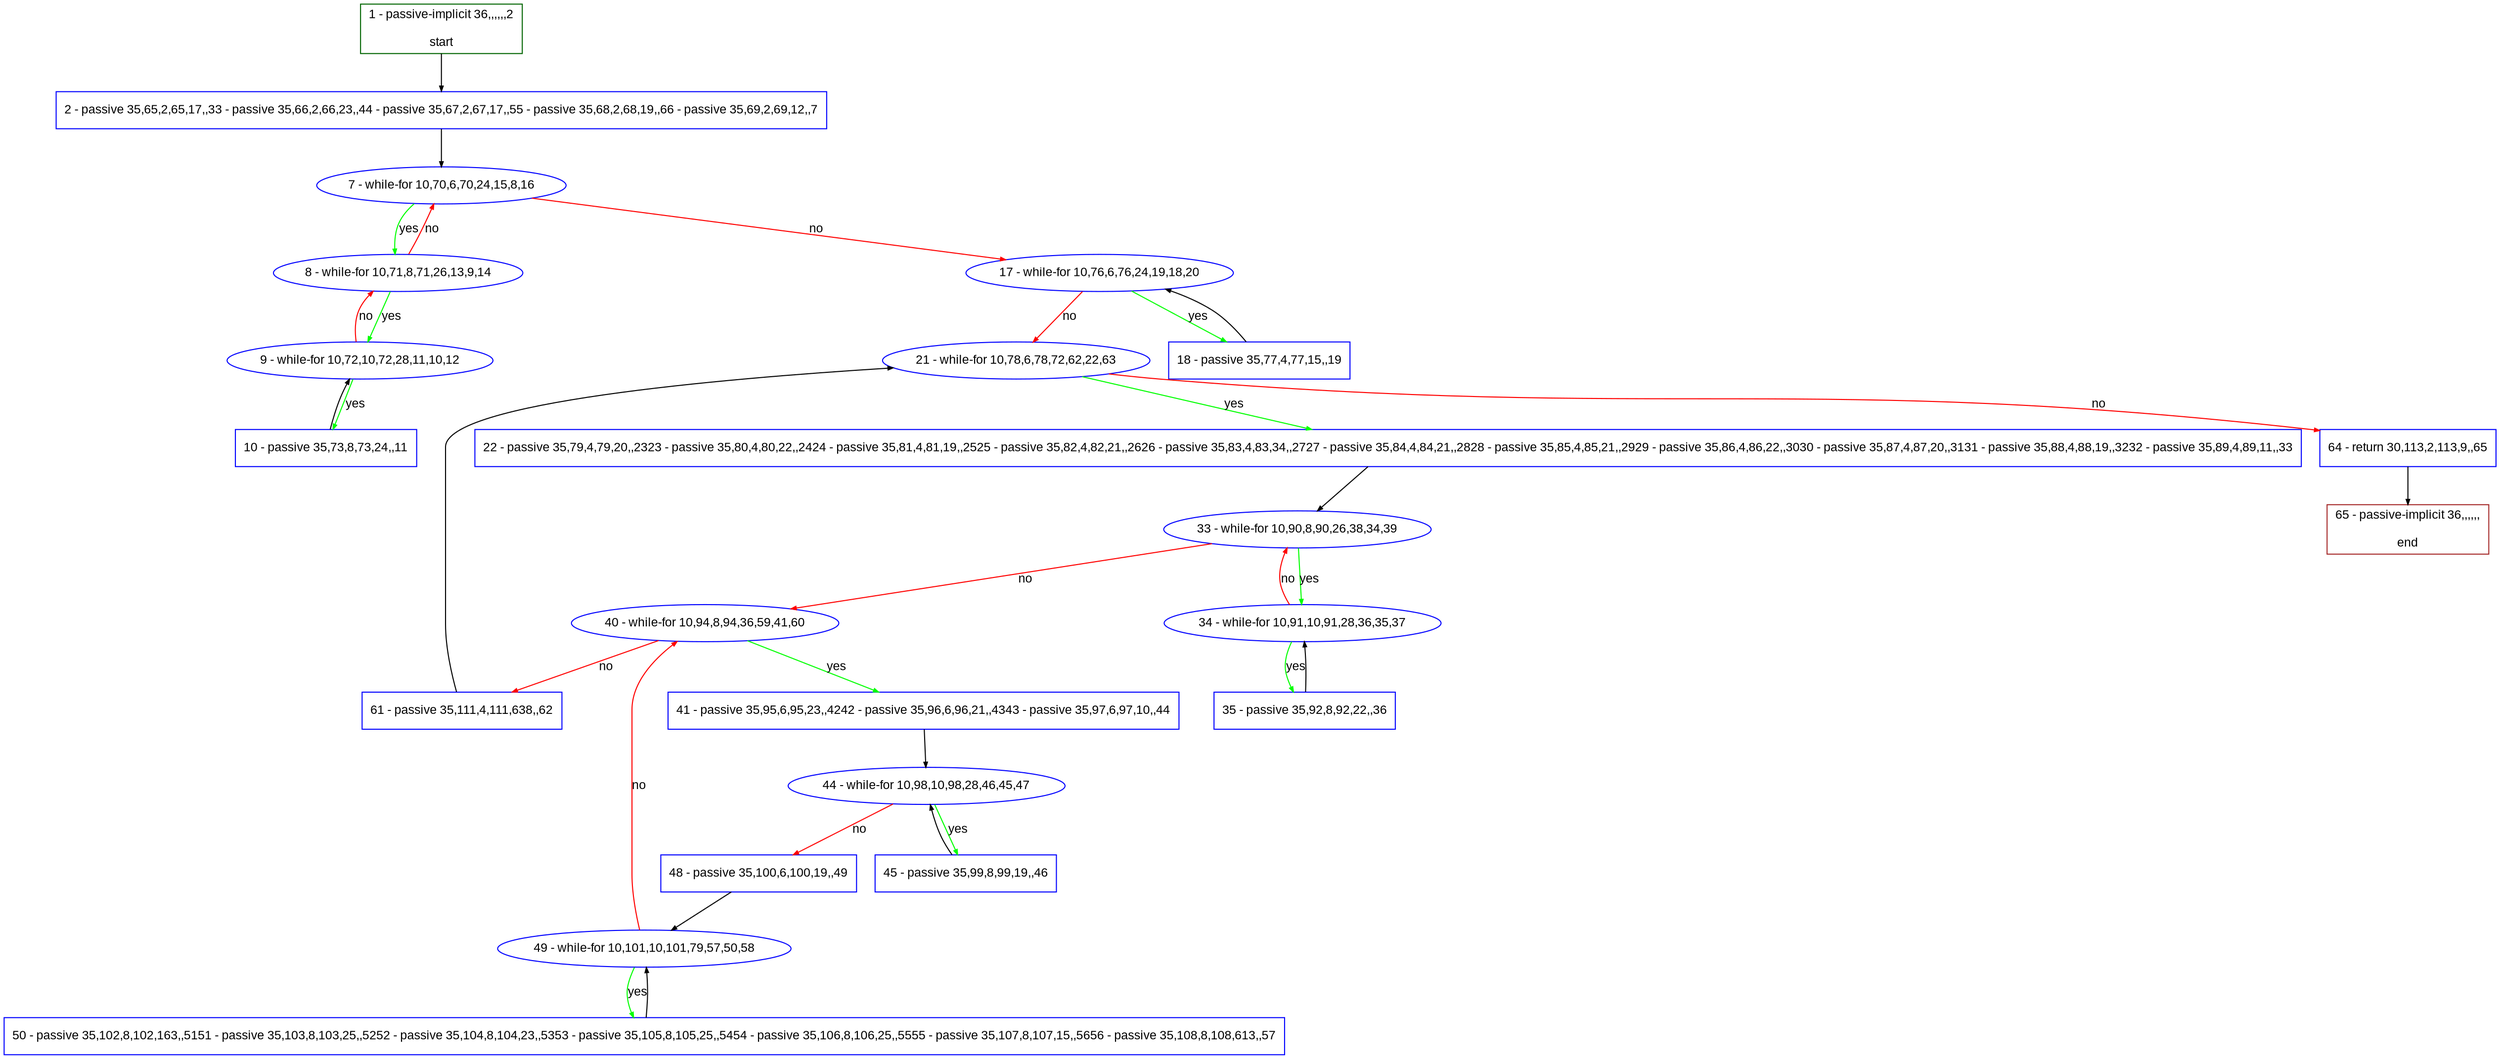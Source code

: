 digraph "" {
  graph [pack="true", label="", fontsize="12", packmode="clust", fontname="Arial", fillcolor="#FFFFCC", bgcolor="white", style="rounded,filled", compound="true"];
  node [node_initialized="no", label="", color="grey", fontsize="12", fillcolor="white", fontname="Arial", style="filled", shape="rectangle", compound="true", fixedsize="false"];
  edge [fontcolor="black", arrowhead="normal", arrowtail="none", arrowsize="0.5", ltail="", label="", color="black", fontsize="12", lhead="", fontname="Arial", dir="forward", compound="true"];
  __N1 [label="2 - passive 35,65,2,65,17,,33 - passive 35,66,2,66,23,,44 - passive 35,67,2,67,17,,55 - passive 35,68,2,68,19,,66 - passive 35,69,2,69,12,,7", color="#0000ff", fillcolor="#ffffff", style="filled", shape="box"];
  __N2 [label="1 - passive-implicit 36,,,,,,2\n\nstart", color="#006400", fillcolor="#ffffff", style="filled", shape="box"];
  __N3 [label="7 - while-for 10,70,6,70,24,15,8,16", color="#0000ff", fillcolor="#ffffff", style="filled", shape="oval"];
  __N4 [label="8 - while-for 10,71,8,71,26,13,9,14", color="#0000ff", fillcolor="#ffffff", style="filled", shape="oval"];
  __N5 [label="17 - while-for 10,76,6,76,24,19,18,20", color="#0000ff", fillcolor="#ffffff", style="filled", shape="oval"];
  __N6 [label="9 - while-for 10,72,10,72,28,11,10,12", color="#0000ff", fillcolor="#ffffff", style="filled", shape="oval"];
  __N7 [label="10 - passive 35,73,8,73,24,,11", color="#0000ff", fillcolor="#ffffff", style="filled", shape="box"];
  __N8 [label="18 - passive 35,77,4,77,15,,19", color="#0000ff", fillcolor="#ffffff", style="filled", shape="box"];
  __N9 [label="21 - while-for 10,78,6,78,72,62,22,63", color="#0000ff", fillcolor="#ffffff", style="filled", shape="oval"];
  __N10 [label="22 - passive 35,79,4,79,20,,2323 - passive 35,80,4,80,22,,2424 - passive 35,81,4,81,19,,2525 - passive 35,82,4,82,21,,2626 - passive 35,83,4,83,34,,2727 - passive 35,84,4,84,21,,2828 - passive 35,85,4,85,21,,2929 - passive 35,86,4,86,22,,3030 - passive 35,87,4,87,20,,3131 - passive 35,88,4,88,19,,3232 - passive 35,89,4,89,11,,33", color="#0000ff", fillcolor="#ffffff", style="filled", shape="box"];
  __N11 [label="64 - return 30,113,2,113,9,,65", color="#0000ff", fillcolor="#ffffff", style="filled", shape="box"];
  __N12 [label="33 - while-for 10,90,8,90,26,38,34,39", color="#0000ff", fillcolor="#ffffff", style="filled", shape="oval"];
  __N13 [label="34 - while-for 10,91,10,91,28,36,35,37", color="#0000ff", fillcolor="#ffffff", style="filled", shape="oval"];
  __N14 [label="40 - while-for 10,94,8,94,36,59,41,60", color="#0000ff", fillcolor="#ffffff", style="filled", shape="oval"];
  __N15 [label="35 - passive 35,92,8,92,22,,36", color="#0000ff", fillcolor="#ffffff", style="filled", shape="box"];
  __N16 [label="41 - passive 35,95,6,95,23,,4242 - passive 35,96,6,96,21,,4343 - passive 35,97,6,97,10,,44", color="#0000ff", fillcolor="#ffffff", style="filled", shape="box"];
  __N17 [label="61 - passive 35,111,4,111,638,,62", color="#0000ff", fillcolor="#ffffff", style="filled", shape="box"];
  __N18 [label="44 - while-for 10,98,10,98,28,46,45,47", color="#0000ff", fillcolor="#ffffff", style="filled", shape="oval"];
  __N19 [label="45 - passive 35,99,8,99,19,,46", color="#0000ff", fillcolor="#ffffff", style="filled", shape="box"];
  __N20 [label="48 - passive 35,100,6,100,19,,49", color="#0000ff", fillcolor="#ffffff", style="filled", shape="box"];
  __N21 [label="49 - while-for 10,101,10,101,79,57,50,58", color="#0000ff", fillcolor="#ffffff", style="filled", shape="oval"];
  __N22 [label="50 - passive 35,102,8,102,163,,5151 - passive 35,103,8,103,25,,5252 - passive 35,104,8,104,23,,5353 - passive 35,105,8,105,25,,5454 - passive 35,106,8,106,25,,5555 - passive 35,107,8,107,15,,5656 - passive 35,108,8,108,613,,57", color="#0000ff", fillcolor="#ffffff", style="filled", shape="box"];
  __N23 [label="65 - passive-implicit 36,,,,,,\n\nend", color="#a52a2a", fillcolor="#ffffff", style="filled", shape="box"];
  __N2 -> __N1 [arrowhead="normal", arrowtail="none", color="#000000", label="", dir="forward"];
  __N1 -> __N3 [arrowhead="normal", arrowtail="none", color="#000000", label="", dir="forward"];
  __N3 -> __N4 [arrowhead="normal", arrowtail="none", color="#00ff00", label="yes", dir="forward"];
  __N4 -> __N3 [arrowhead="normal", arrowtail="none", color="#ff0000", label="no", dir="forward"];
  __N3 -> __N5 [arrowhead="normal", arrowtail="none", color="#ff0000", label="no", dir="forward"];
  __N4 -> __N6 [arrowhead="normal", arrowtail="none", color="#00ff00", label="yes", dir="forward"];
  __N6 -> __N4 [arrowhead="normal", arrowtail="none", color="#ff0000", label="no", dir="forward"];
  __N6 -> __N7 [arrowhead="normal", arrowtail="none", color="#00ff00", label="yes", dir="forward"];
  __N7 -> __N6 [arrowhead="normal", arrowtail="none", color="#000000", label="", dir="forward"];
  __N5 -> __N8 [arrowhead="normal", arrowtail="none", color="#00ff00", label="yes", dir="forward"];
  __N8 -> __N5 [arrowhead="normal", arrowtail="none", color="#000000", label="", dir="forward"];
  __N5 -> __N9 [arrowhead="normal", arrowtail="none", color="#ff0000", label="no", dir="forward"];
  __N9 -> __N10 [arrowhead="normal", arrowtail="none", color="#00ff00", label="yes", dir="forward"];
  __N9 -> __N11 [arrowhead="normal", arrowtail="none", color="#ff0000", label="no", dir="forward"];
  __N10 -> __N12 [arrowhead="normal", arrowtail="none", color="#000000", label="", dir="forward"];
  __N12 -> __N13 [arrowhead="normal", arrowtail="none", color="#00ff00", label="yes", dir="forward"];
  __N13 -> __N12 [arrowhead="normal", arrowtail="none", color="#ff0000", label="no", dir="forward"];
  __N12 -> __N14 [arrowhead="normal", arrowtail="none", color="#ff0000", label="no", dir="forward"];
  __N13 -> __N15 [arrowhead="normal", arrowtail="none", color="#00ff00", label="yes", dir="forward"];
  __N15 -> __N13 [arrowhead="normal", arrowtail="none", color="#000000", label="", dir="forward"];
  __N14 -> __N16 [arrowhead="normal", arrowtail="none", color="#00ff00", label="yes", dir="forward"];
  __N14 -> __N17 [arrowhead="normal", arrowtail="none", color="#ff0000", label="no", dir="forward"];
  __N16 -> __N18 [arrowhead="normal", arrowtail="none", color="#000000", label="", dir="forward"];
  __N18 -> __N19 [arrowhead="normal", arrowtail="none", color="#00ff00", label="yes", dir="forward"];
  __N19 -> __N18 [arrowhead="normal", arrowtail="none", color="#000000", label="", dir="forward"];
  __N18 -> __N20 [arrowhead="normal", arrowtail="none", color="#ff0000", label="no", dir="forward"];
  __N20 -> __N21 [arrowhead="normal", arrowtail="none", color="#000000", label="", dir="forward"];
  __N21 -> __N14 [arrowhead="normal", arrowtail="none", color="#ff0000", label="no", dir="forward"];
  __N21 -> __N22 [arrowhead="normal", arrowtail="none", color="#00ff00", label="yes", dir="forward"];
  __N22 -> __N21 [arrowhead="normal", arrowtail="none", color="#000000", label="", dir="forward"];
  __N17 -> __N9 [arrowhead="normal", arrowtail="none", color="#000000", label="", dir="forward"];
  __N11 -> __N23 [arrowhead="normal", arrowtail="none", color="#000000", label="", dir="forward"];
}
